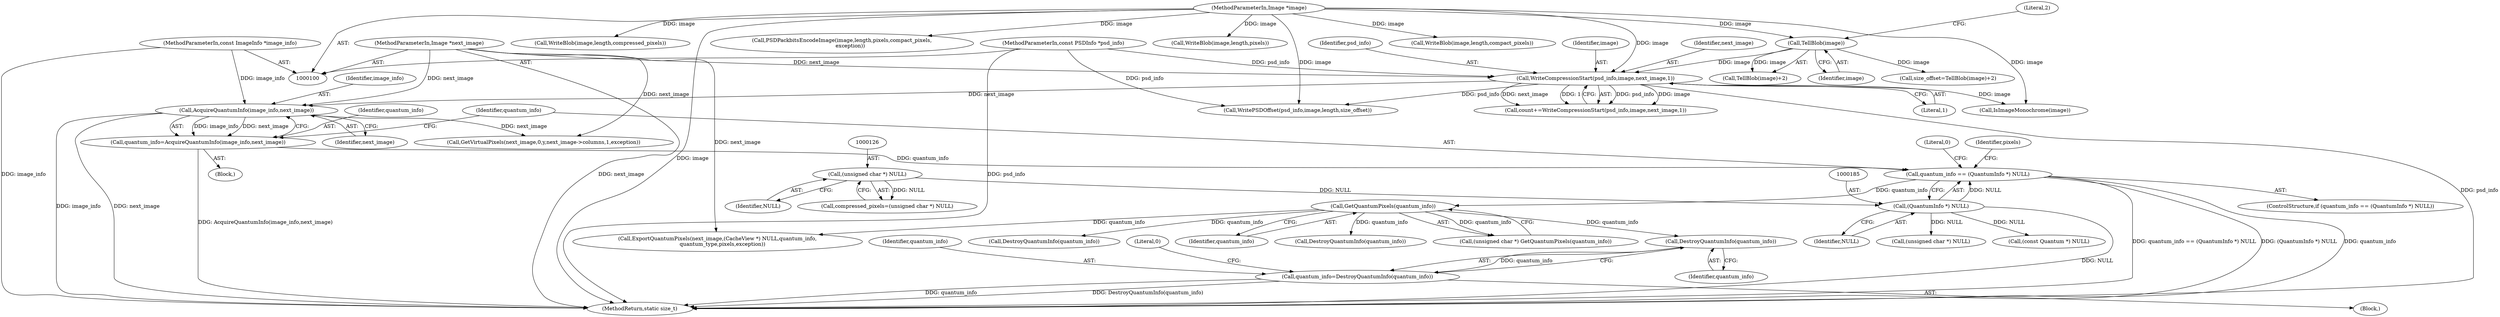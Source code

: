 digraph "0_ImageMagick_91cc3f36f2ccbd485a0456bab9aebe63b635da88@pointer" {
"1000220" [label="(Call,DestroyQuantumInfo(quantum_info))"];
"1000193" [label="(Call,GetQuantumPixels(quantum_info))"];
"1000182" [label="(Call,quantum_info == (QuantumInfo *) NULL)"];
"1000176" [label="(Call,quantum_info=AcquireQuantumInfo(image_info,next_image))"];
"1000178" [label="(Call,AcquireQuantumInfo(image_info,next_image))"];
"1000102" [label="(MethodParameterIn,const ImageInfo *image_info)"];
"1000147" [label="(Call,WriteCompressionStart(psd_info,image,next_image,1))"];
"1000101" [label="(MethodParameterIn,const PSDInfo *psd_info)"];
"1000142" [label="(Call,TellBlob(image))"];
"1000103" [label="(MethodParameterIn,Image *image)"];
"1000104" [label="(MethodParameterIn,Image *next_image)"];
"1000184" [label="(Call,(QuantumInfo *) NULL)"];
"1000125" [label="(Call,(unsigned char *) NULL)"];
"1000218" [label="(Call,quantum_info=DestroyQuantumInfo(quantum_info))"];
"1000143" [label="(Identifier,image)"];
"1000190" [label="(Identifier,pixels)"];
"1000299" [label="(Call,(const Quantum *) NULL)"];
"1000177" [label="(Identifier,quantum_info)"];
"1000194" [label="(Identifier,quantum_info)"];
"1000267" [label="(Call,DestroyQuantumInfo(quantum_info))"];
"1000438" [label="(Call,WriteBlob(image,length,compressed_pixels))"];
"1000359" [label="(Call,WritePSDOffset(psd_info,image,length,size_offset))"];
"1000220" [label="(Call,DestroyQuantumInfo(quantum_info))"];
"1000150" [label="(Identifier,next_image)"];
"1000141" [label="(Call,TellBlob(image)+2)"];
"1000218" [label="(Call,quantum_info=DestroyQuantumInfo(quantum_info))"];
"1000186" [label="(Identifier,NULL)"];
"1000184" [label="(Call,(QuantumInfo *) NULL)"];
"1000123" [label="(Call,compressed_pixels=(unsigned char *) NULL)"];
"1000125" [label="(Call,(unsigned char *) NULL)"];
"1000182" [label="(Call,quantum_info == (QuantumInfo *) NULL)"];
"1000191" [label="(Call,(unsigned char *) GetQuantumPixels(quantum_info))"];
"1000142" [label="(Call,TellBlob(image))"];
"1000110" [label="(Block,)"];
"1000219" [label="(Identifier,quantum_info)"];
"1000145" [label="(Call,count+=WriteCompressionStart(psd_info,image,next_image,1))"];
"1000217" [label="(Block,)"];
"1000214" [label="(Call,(unsigned char *) NULL)"];
"1000183" [label="(Identifier,quantum_info)"];
"1000127" [label="(Identifier,NULL)"];
"1000178" [label="(Call,AcquireQuantumInfo(image_info,next_image))"];
"1000144" [label="(Literal,2)"];
"1000345" [label="(Call,PSDPackbitsEncodeImage(image,length,pixels,compact_pixels,\n          exception))"];
"1000176" [label="(Call,quantum_info=AcquireQuantumInfo(image_info,next_image))"];
"1000478" [label="(MethodReturn,static size_t)"];
"1000103" [label="(MethodParameterIn,Image *image)"];
"1000221" [label="(Identifier,quantum_info)"];
"1000101" [label="(MethodParameterIn,const PSDInfo *psd_info)"];
"1000139" [label="(Call,size_offset=TellBlob(image)+2)"];
"1000148" [label="(Identifier,psd_info)"];
"1000180" [label="(Identifier,next_image)"];
"1000102" [label="(MethodParameterIn,const ImageInfo *image_info)"];
"1000149" [label="(Identifier,image)"];
"1000450" [label="(Call,WriteBlob(image,length,pixels))"];
"1000287" [label="(Call,GetVirtualPixels(next_image,0,y,next_image->columns,1,exception))"];
"1000223" [label="(Literal,0)"];
"1000305" [label="(Call,ExportQuantumPixels(next_image,(CacheView *) NULL,quantum_info,\n      quantum_type,pixels,exception))"];
"1000188" [label="(Literal,0)"];
"1000474" [label="(Call,DestroyQuantumInfo(quantum_info))"];
"1000179" [label="(Identifier,image_info)"];
"1000147" [label="(Call,WriteCompressionStart(psd_info,image,next_image,1))"];
"1000193" [label="(Call,GetQuantumPixels(quantum_info))"];
"1000181" [label="(ControlStructure,if (quantum_info == (QuantumInfo *) NULL))"];
"1000167" [label="(Call,IsImageMonochrome(image))"];
"1000104" [label="(MethodParameterIn,Image *next_image)"];
"1000353" [label="(Call,WriteBlob(image,length,compact_pixels))"];
"1000151" [label="(Literal,1)"];
"1000220" -> "1000218"  [label="AST: "];
"1000220" -> "1000221"  [label="CFG: "];
"1000221" -> "1000220"  [label="AST: "];
"1000218" -> "1000220"  [label="CFG: "];
"1000220" -> "1000218"  [label="DDG: quantum_info"];
"1000193" -> "1000220"  [label="DDG: quantum_info"];
"1000193" -> "1000191"  [label="AST: "];
"1000193" -> "1000194"  [label="CFG: "];
"1000194" -> "1000193"  [label="AST: "];
"1000191" -> "1000193"  [label="CFG: "];
"1000193" -> "1000191"  [label="DDG: quantum_info"];
"1000182" -> "1000193"  [label="DDG: quantum_info"];
"1000193" -> "1000267"  [label="DDG: quantum_info"];
"1000193" -> "1000305"  [label="DDG: quantum_info"];
"1000193" -> "1000474"  [label="DDG: quantum_info"];
"1000182" -> "1000181"  [label="AST: "];
"1000182" -> "1000184"  [label="CFG: "];
"1000183" -> "1000182"  [label="AST: "];
"1000184" -> "1000182"  [label="AST: "];
"1000188" -> "1000182"  [label="CFG: "];
"1000190" -> "1000182"  [label="CFG: "];
"1000182" -> "1000478"  [label="DDG: quantum_info == (QuantumInfo *) NULL"];
"1000182" -> "1000478"  [label="DDG: (QuantumInfo *) NULL"];
"1000182" -> "1000478"  [label="DDG: quantum_info"];
"1000176" -> "1000182"  [label="DDG: quantum_info"];
"1000184" -> "1000182"  [label="DDG: NULL"];
"1000176" -> "1000110"  [label="AST: "];
"1000176" -> "1000178"  [label="CFG: "];
"1000177" -> "1000176"  [label="AST: "];
"1000178" -> "1000176"  [label="AST: "];
"1000183" -> "1000176"  [label="CFG: "];
"1000176" -> "1000478"  [label="DDG: AcquireQuantumInfo(image_info,next_image)"];
"1000178" -> "1000176"  [label="DDG: image_info"];
"1000178" -> "1000176"  [label="DDG: next_image"];
"1000178" -> "1000180"  [label="CFG: "];
"1000179" -> "1000178"  [label="AST: "];
"1000180" -> "1000178"  [label="AST: "];
"1000178" -> "1000478"  [label="DDG: image_info"];
"1000178" -> "1000478"  [label="DDG: next_image"];
"1000102" -> "1000178"  [label="DDG: image_info"];
"1000147" -> "1000178"  [label="DDG: next_image"];
"1000104" -> "1000178"  [label="DDG: next_image"];
"1000178" -> "1000287"  [label="DDG: next_image"];
"1000102" -> "1000100"  [label="AST: "];
"1000102" -> "1000478"  [label="DDG: image_info"];
"1000147" -> "1000145"  [label="AST: "];
"1000147" -> "1000151"  [label="CFG: "];
"1000148" -> "1000147"  [label="AST: "];
"1000149" -> "1000147"  [label="AST: "];
"1000150" -> "1000147"  [label="AST: "];
"1000151" -> "1000147"  [label="AST: "];
"1000145" -> "1000147"  [label="CFG: "];
"1000147" -> "1000478"  [label="DDG: psd_info"];
"1000147" -> "1000145"  [label="DDG: psd_info"];
"1000147" -> "1000145"  [label="DDG: image"];
"1000147" -> "1000145"  [label="DDG: next_image"];
"1000147" -> "1000145"  [label="DDG: 1"];
"1000101" -> "1000147"  [label="DDG: psd_info"];
"1000142" -> "1000147"  [label="DDG: image"];
"1000103" -> "1000147"  [label="DDG: image"];
"1000104" -> "1000147"  [label="DDG: next_image"];
"1000147" -> "1000167"  [label="DDG: image"];
"1000147" -> "1000359"  [label="DDG: psd_info"];
"1000101" -> "1000100"  [label="AST: "];
"1000101" -> "1000478"  [label="DDG: psd_info"];
"1000101" -> "1000359"  [label="DDG: psd_info"];
"1000142" -> "1000141"  [label="AST: "];
"1000142" -> "1000143"  [label="CFG: "];
"1000143" -> "1000142"  [label="AST: "];
"1000144" -> "1000142"  [label="CFG: "];
"1000142" -> "1000139"  [label="DDG: image"];
"1000142" -> "1000141"  [label="DDG: image"];
"1000103" -> "1000142"  [label="DDG: image"];
"1000103" -> "1000100"  [label="AST: "];
"1000103" -> "1000478"  [label="DDG: image"];
"1000103" -> "1000167"  [label="DDG: image"];
"1000103" -> "1000345"  [label="DDG: image"];
"1000103" -> "1000353"  [label="DDG: image"];
"1000103" -> "1000359"  [label="DDG: image"];
"1000103" -> "1000438"  [label="DDG: image"];
"1000103" -> "1000450"  [label="DDG: image"];
"1000104" -> "1000100"  [label="AST: "];
"1000104" -> "1000478"  [label="DDG: next_image"];
"1000104" -> "1000287"  [label="DDG: next_image"];
"1000104" -> "1000305"  [label="DDG: next_image"];
"1000184" -> "1000186"  [label="CFG: "];
"1000185" -> "1000184"  [label="AST: "];
"1000186" -> "1000184"  [label="AST: "];
"1000184" -> "1000478"  [label="DDG: NULL"];
"1000125" -> "1000184"  [label="DDG: NULL"];
"1000184" -> "1000214"  [label="DDG: NULL"];
"1000184" -> "1000299"  [label="DDG: NULL"];
"1000125" -> "1000123"  [label="AST: "];
"1000125" -> "1000127"  [label="CFG: "];
"1000126" -> "1000125"  [label="AST: "];
"1000127" -> "1000125"  [label="AST: "];
"1000123" -> "1000125"  [label="CFG: "];
"1000125" -> "1000123"  [label="DDG: NULL"];
"1000218" -> "1000217"  [label="AST: "];
"1000219" -> "1000218"  [label="AST: "];
"1000223" -> "1000218"  [label="CFG: "];
"1000218" -> "1000478"  [label="DDG: quantum_info"];
"1000218" -> "1000478"  [label="DDG: DestroyQuantumInfo(quantum_info)"];
}
